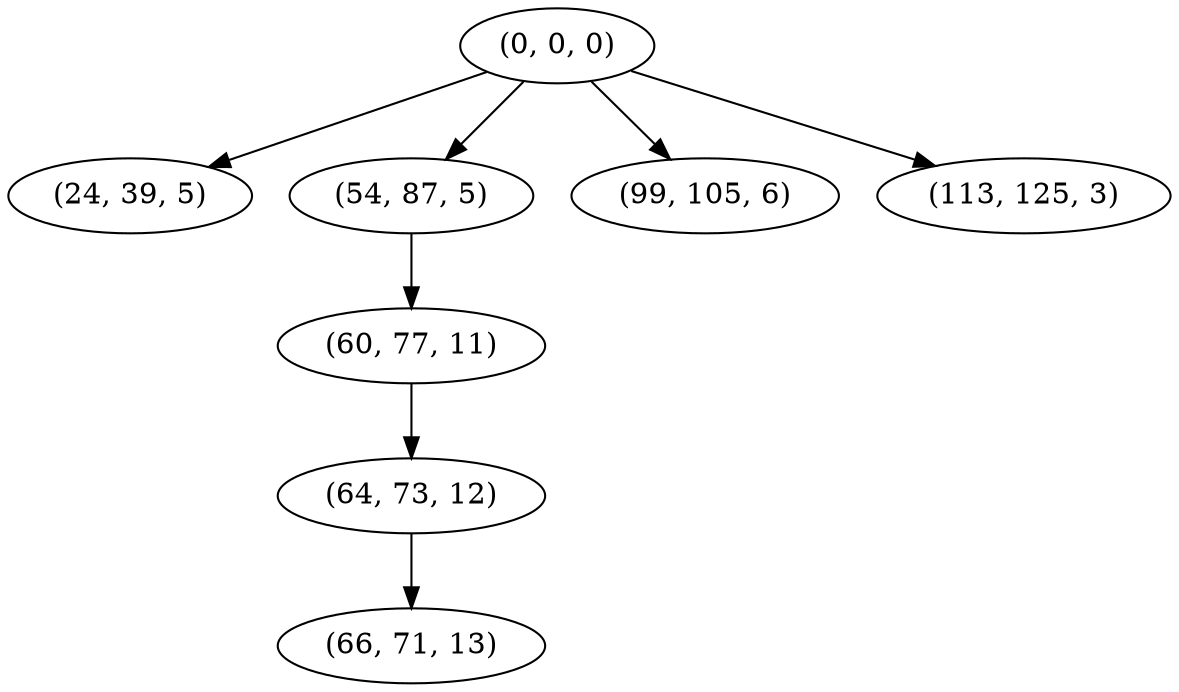 digraph tree {
    "(0, 0, 0)";
    "(24, 39, 5)";
    "(54, 87, 5)";
    "(60, 77, 11)";
    "(64, 73, 12)";
    "(66, 71, 13)";
    "(99, 105, 6)";
    "(113, 125, 3)";
    "(0, 0, 0)" -> "(24, 39, 5)";
    "(0, 0, 0)" -> "(54, 87, 5)";
    "(0, 0, 0)" -> "(99, 105, 6)";
    "(0, 0, 0)" -> "(113, 125, 3)";
    "(54, 87, 5)" -> "(60, 77, 11)";
    "(60, 77, 11)" -> "(64, 73, 12)";
    "(64, 73, 12)" -> "(66, 71, 13)";
}
